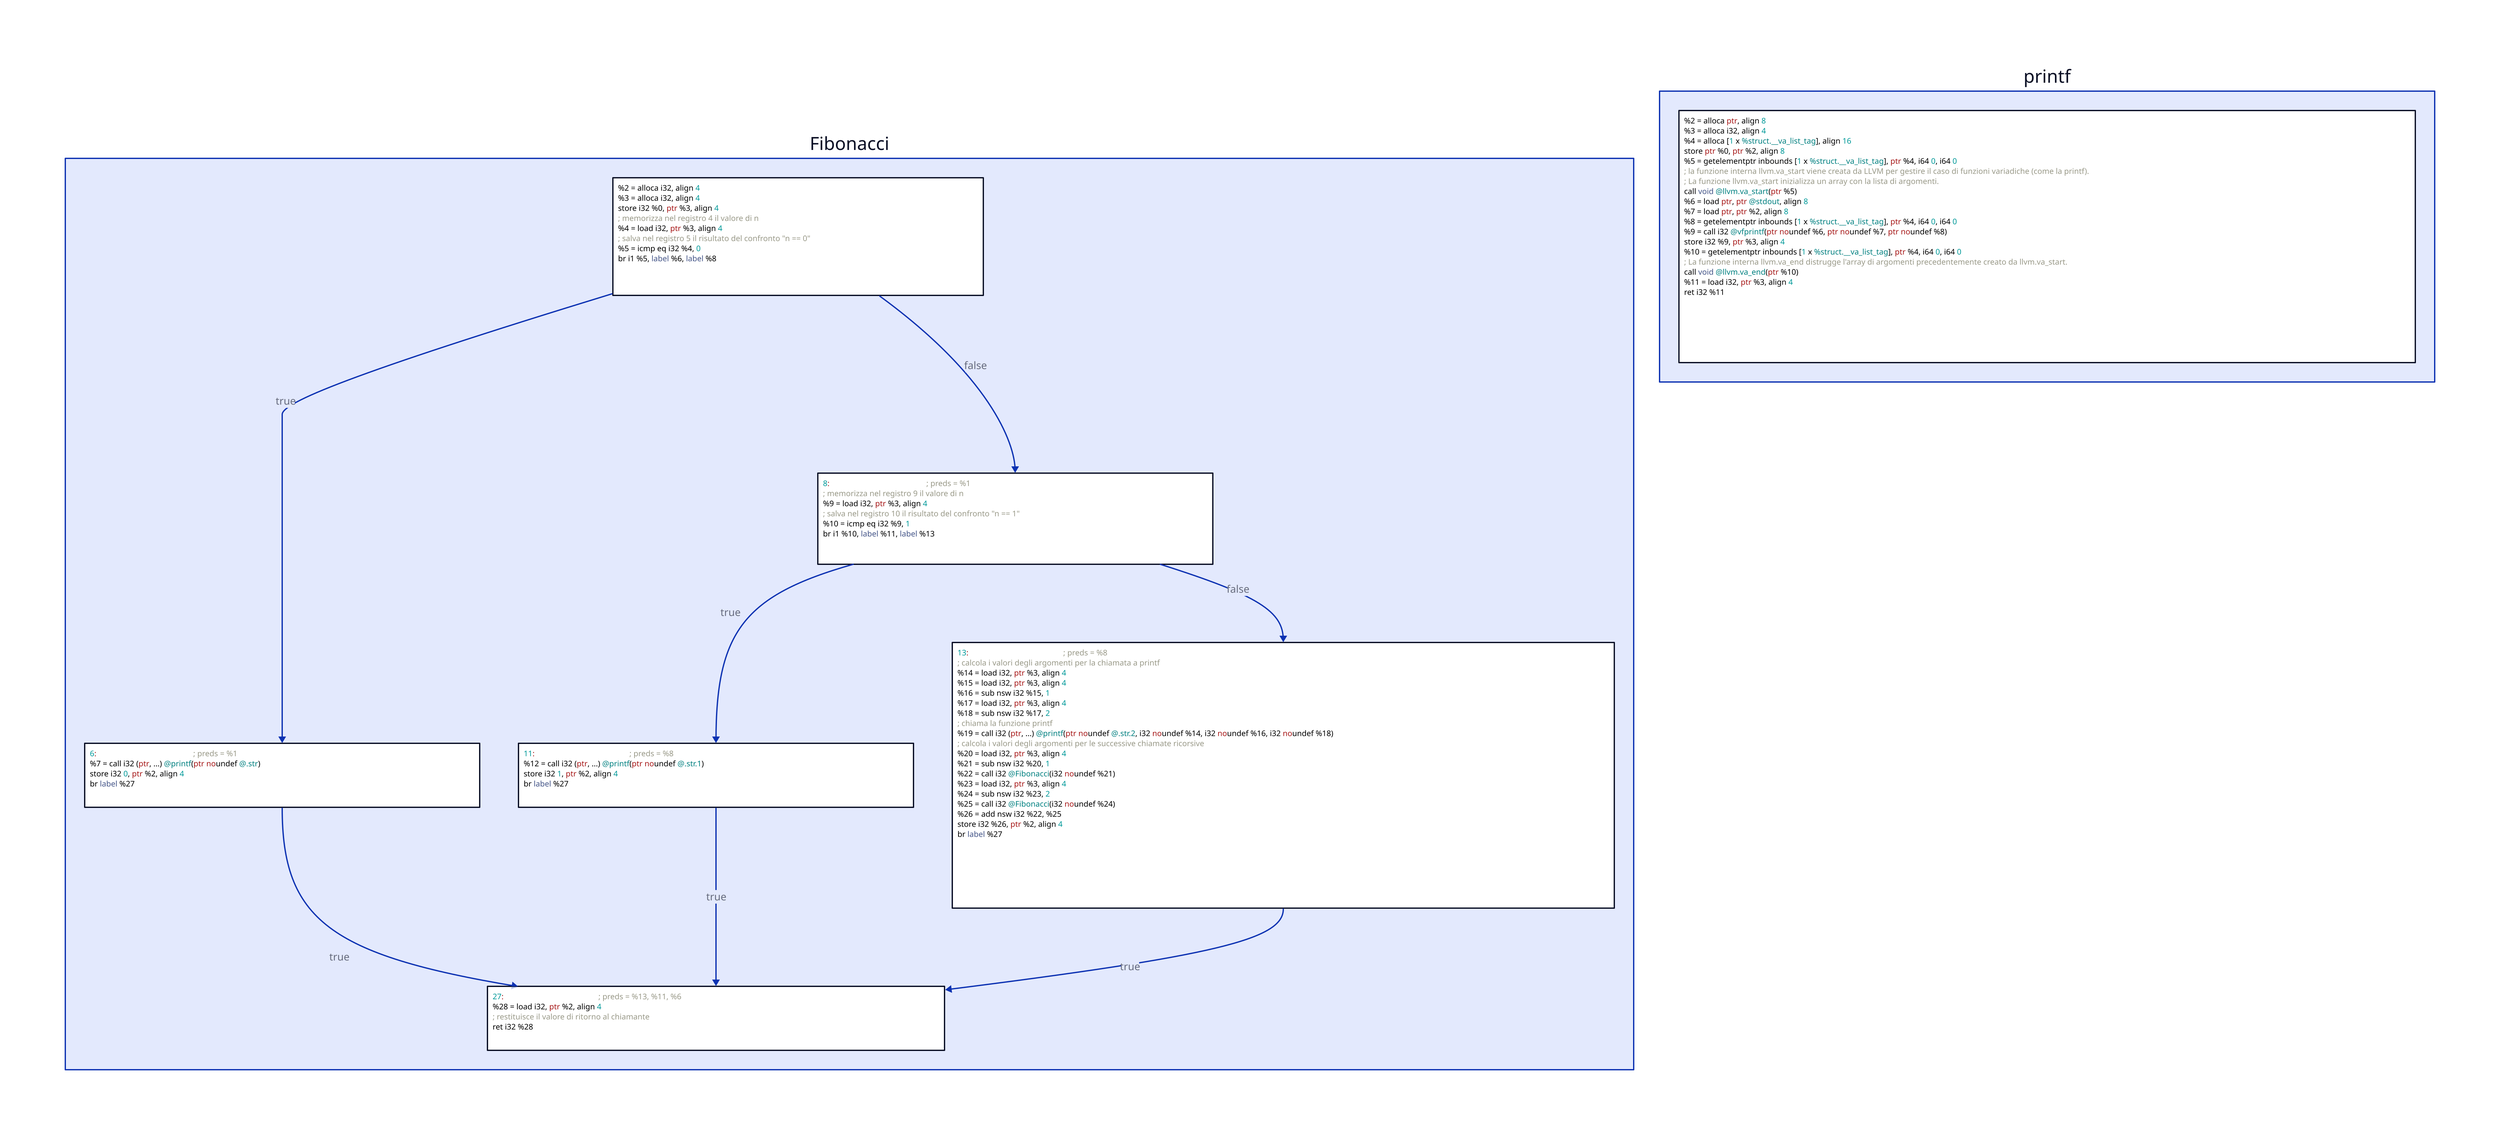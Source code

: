 Fibonacci: {
  entry: |llvm
    %2 = alloca i32, align 4
    %3 = alloca i32, align 4
    store i32 %0, ptr %3, align 4
    ; memorizza nel registro 4 il valore di n
    %4 = load i32, ptr %3, align 4
    ; salva nel registro 5 il risultato del confronto "n == 0"
    %5 = icmp eq i32 %4, 0
    br i1 %5, label %6, label %8
  |

  bb1: |llvm
    6:                                                ; preds = %1
    %7 = call i32 (ptr, ...) @printf(ptr noundef @.str)
    store i32 0, ptr %2, align 4
    br label %27
  |

  bb2: |llvm
    8:                                                ; preds = %1
    ; memorizza nel registro 9 il valore di n
    %9 = load i32, ptr %3, align 4
    ; salva nel registro 10 il risultato del confronto "n == 1"
    %10 = icmp eq i32 %9, 1
    br i1 %10, label %11, label %13
  |

  bb3: |llvm
    11:                                               ; preds = %8
    %12 = call i32 (ptr, ...) @printf(ptr noundef @.str.1)
    store i32 1, ptr %2, align 4
    br label %27
  |

  bb4: |llvm
    13:                                               ; preds = %8
    ; calcola i valori degli argomenti per la chiamata a printf
    %14 = load i32, ptr %3, align 4
    %15 = load i32, ptr %3, align 4
    %16 = sub nsw i32 %15, 1
    %17 = load i32, ptr %3, align 4
    %18 = sub nsw i32 %17, 2
    ; chiama la funzione printf
    %19 = call i32 (ptr, ...) @printf(ptr noundef @.str.2, i32 noundef %14, i32 noundef %16, i32 noundef %18)
    ; calcola i valori degli argomenti per le successive chiamate ricorsive
    %20 = load i32, ptr %3, align 4
    %21 = sub nsw i32 %20, 1
    %22 = call i32 @Fibonacci(i32 noundef %21)
    %23 = load i32, ptr %3, align 4
    %24 = sub nsw i32 %23, 2
    %25 = call i32 @Fibonacci(i32 noundef %24)
    %26 = add nsw i32 %22, %25
    store i32 %26, ptr %2, align 4
    br label %27
  |

  bb5: |llvm
    27:                                               ; preds = %13, %11, %6
    %28 = load i32, ptr %2, align 4
    ; restituisce il valore di ritorno al chiamante
    ret i32 %28
  |

  # Collegamenti
  entry -> bb1: true
  entry -> bb2: false
  bb1 -> bb5: true
  bb2 -> bb3: true
  bb2 -> bb4: false
  bb3 -> bb5: true
  bb4 -> bb5: true
}

printf {
  entry: |llvm
    %2 = alloca ptr, align 8
    %3 = alloca i32, align 4
    %4 = alloca [1 x %struct.__va_list_tag], align 16
    store ptr %0, ptr %2, align 8
    %5 = getelementptr inbounds [1 x %struct.__va_list_tag], ptr %4, i64 0, i64 0
    ; la funzione interna llvm.va_start viene creata da LLVM per gestire il caso di funzioni variadiche (come la printf).
    ; La funzione llvm.va_start inizializza un array con la lista di argomenti.
    call void @llvm.va_start(ptr %5)
    %6 = load ptr, ptr @stdout, align 8
    %7 = load ptr, ptr %2, align 8
    %8 = getelementptr inbounds [1 x %struct.__va_list_tag], ptr %4, i64 0, i64 0
    %9 = call i32 @vfprintf(ptr noundef %6, ptr noundef %7, ptr noundef %8)
    store i32 %9, ptr %3, align 4
    %10 = getelementptr inbounds [1 x %struct.__va_list_tag], ptr %4, i64 0, i64 0
    ; La funzione interna llvm.va_end distrugge l'array di argomenti precedentemente creato da llvm.va_start.
    call void @llvm.va_end(ptr %10)
    %11 = load i32, ptr %3, align 4
    ret i32 %11
  |
}